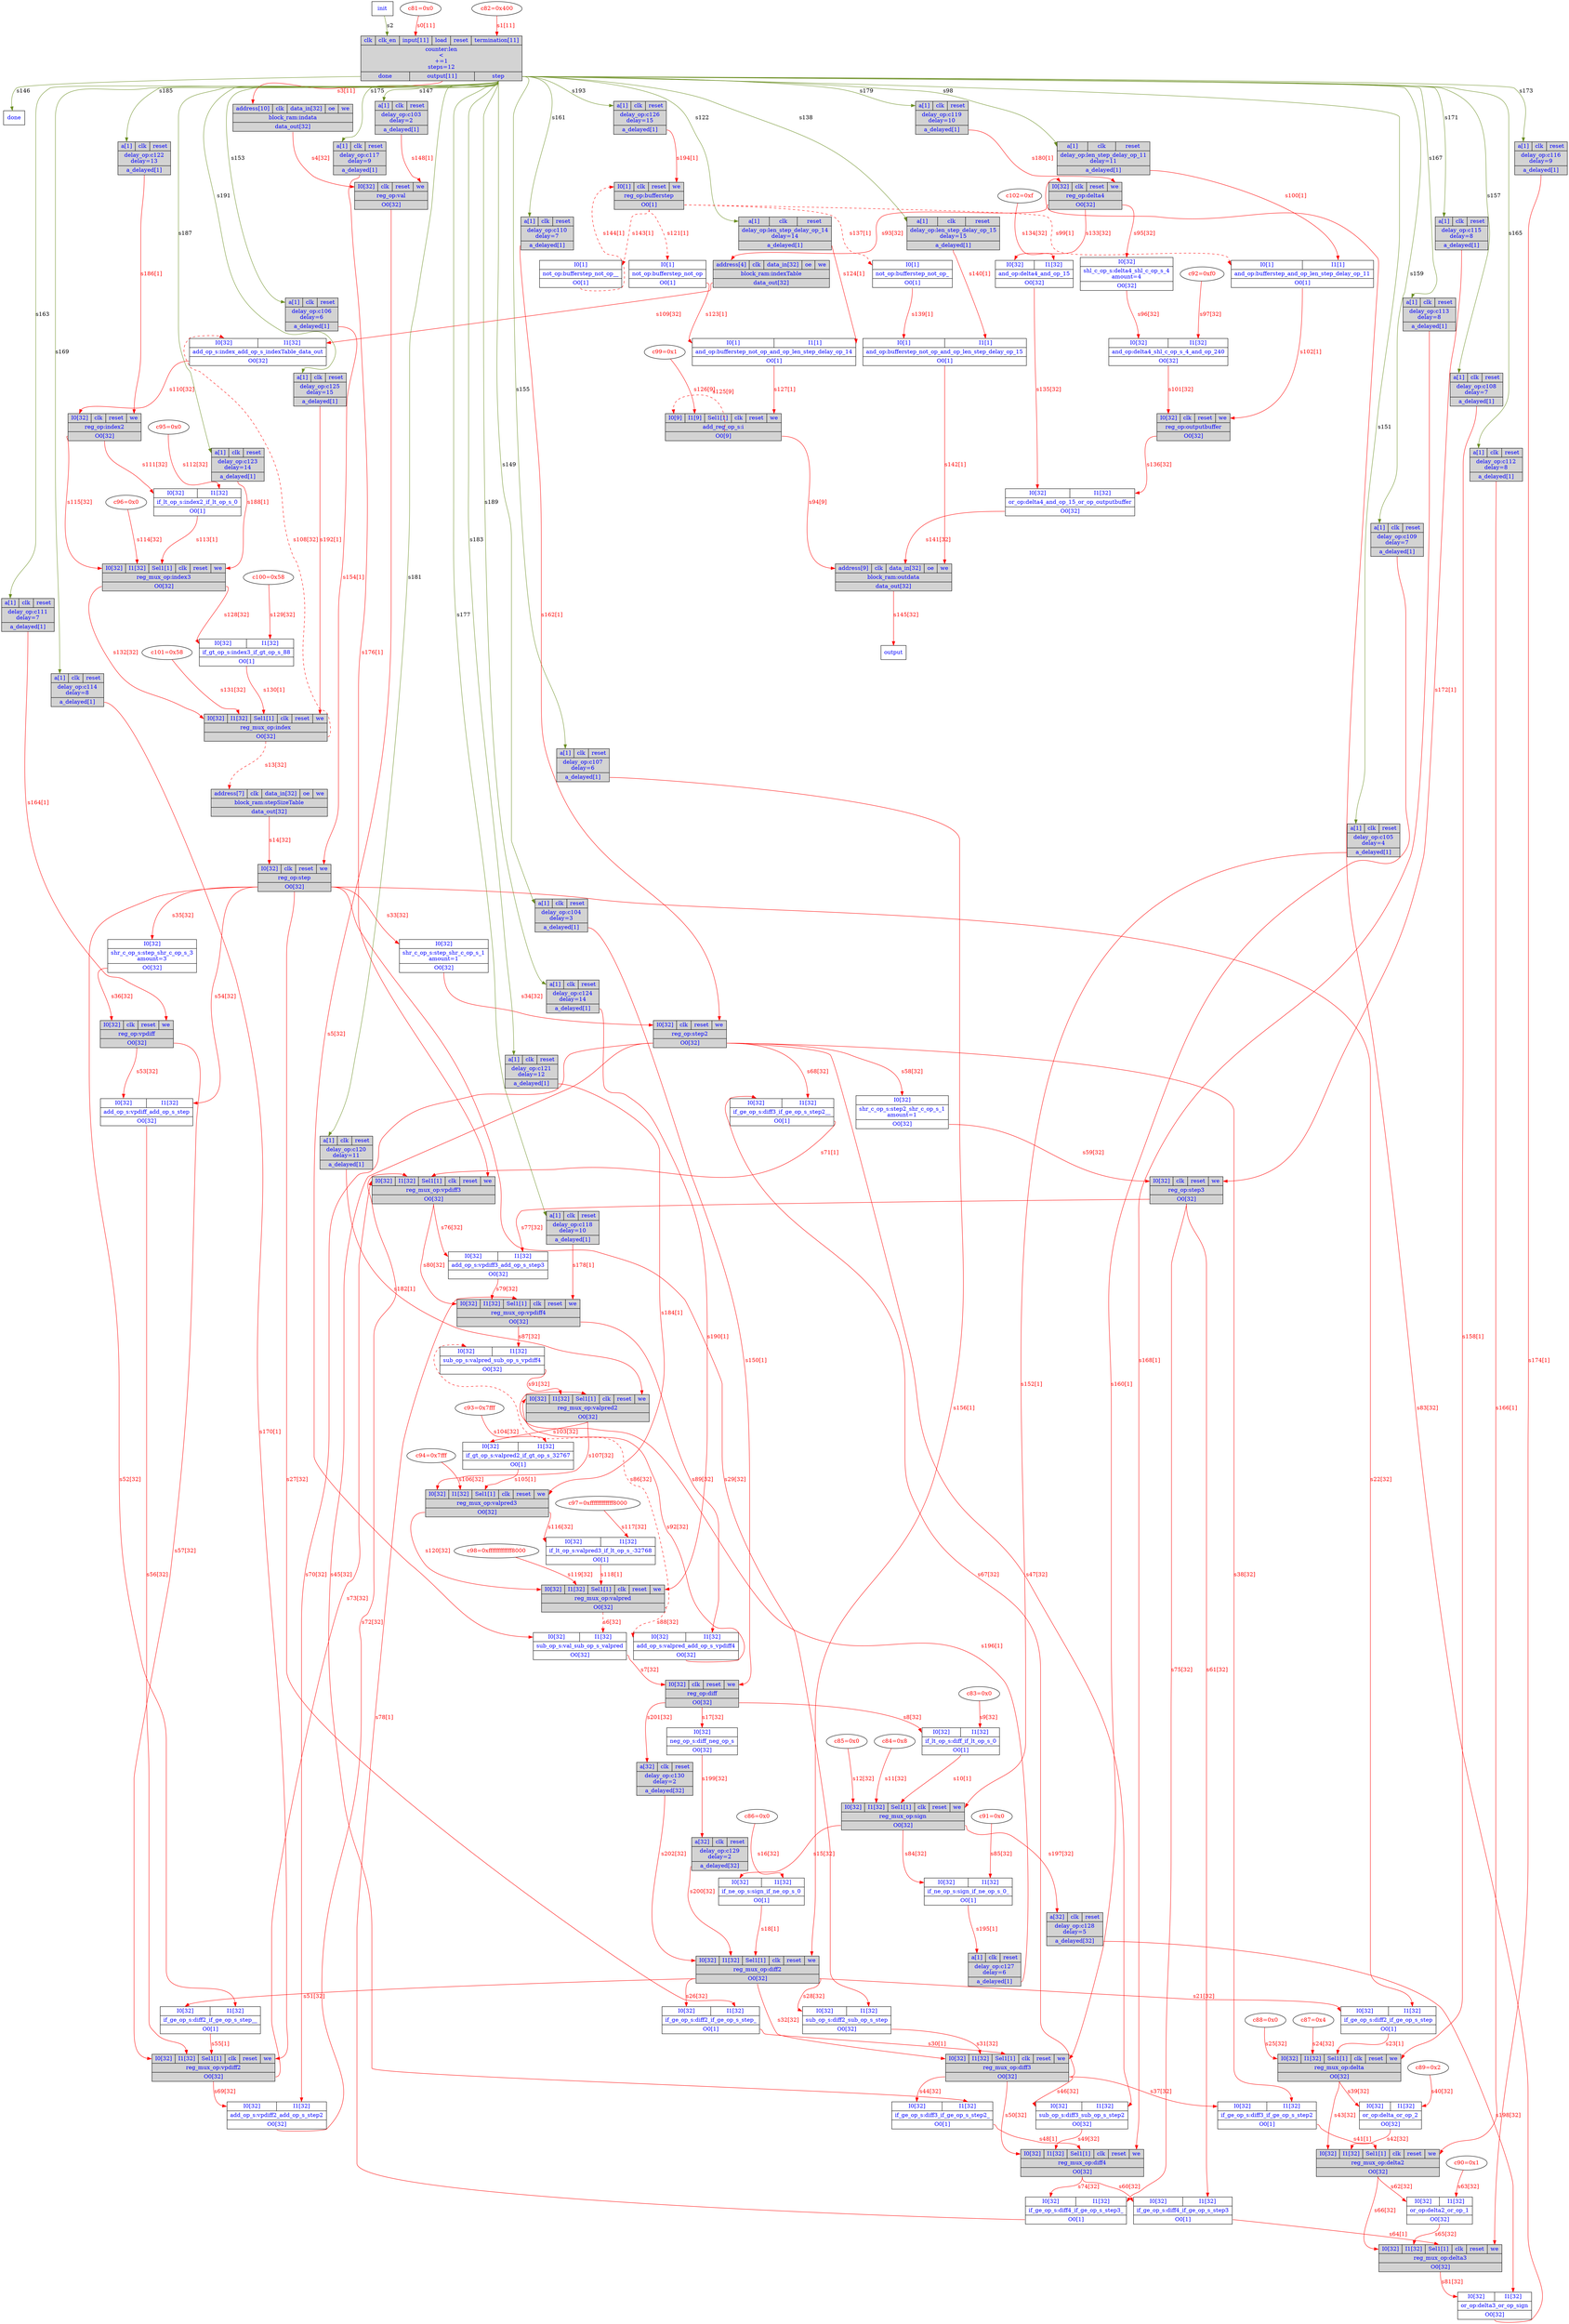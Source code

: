 digraph adpcm_coder {
	// Components (Nodes)
	"done" [shape=msquare fontcolor=blue label="done"];
	"c100" [fontcolor=red label="c100=0x58"];
	"indexTable" [shape=record, fontcolor=blue, style="filled", fillcolor="lightgray", label="{{<address>address[4]|<clk>clk|<data_in>data_in[32]|<oe>oe|<we>we}|block_ram:indexTable|{<data_out>data_out[32]}}"];
	"c89" [fontcolor=red label="c89=0x2"];
	"outdata" [shape=record, fontcolor=blue, style="filled", fillcolor="lightgray", label="{{<address>address[9]|<clk>clk|<data_in>data_in[32]|<oe>oe|<we>we}|block_ram:outdata|{<data_out>data_out[32]}}"];
	"c85" [fontcolor=red label="c85=0x0"];
	"c119" [shape=record, fontcolor=blue, style="filled", fillcolor="lightgray", label="{{<a>a[1]|<clk>clk|<reset>reset}|delay_op:c119\ndelay=10|{<a_delayed>a_delayed[1]}}"];
	"c104" [shape=record, fontcolor=blue, style="filled", fillcolor="lightgray", label="{{<a>a[1]|<clk>clk|<reset>reset}|delay_op:c104\ndelay=3|{<a_delayed>a_delayed[1]}}"];
	"diff3_if_ge_op_s_step2__" [shape=record, fontcolor=blue, label="{{<I0>I0[32]|<I1>I1[32]}|if_ge_op_s:diff3_if_ge_op_s_step2__|{<O0>O0[1]}}"];
	"step_shr_c_op_s_1" [shape=record, fontcolor=blue, label="{{<I0>I0[32]}|shr_c_op_s:step_shr_c_op_s_1\namount=1|{<O0>O0[32]}}"];
	"delta2" [shape=record, fontcolor=blue, style="filled", fillcolor="lightgray", label="{{<I0>I0[32]|<I1>I1[32]|<Sel1>Sel1[1]|<clk>clk|<reset>reset|<we>we}|reg_mux_op:delta2|{<O0>O0[32]}}"];
	"index3" [shape=record, fontcolor=blue, style="filled", fillcolor="lightgray", label="{{<I0>I0[32]|<I1>I1[32]|<Sel1>Sel1[1]|<clk>clk|<reset>reset|<we>we}|reg_mux_op:index3|{<O0>O0[32]}}"];
	"c123" [shape=record, fontcolor=blue, style="filled", fillcolor="lightgray", label="{{<a>a[1]|<clk>clk|<reset>reset}|delay_op:c123\ndelay=14|{<a_delayed>a_delayed[1]}}"];
	"c121" [shape=record, fontcolor=blue, style="filled", fillcolor="lightgray", label="{{<a>a[1]|<clk>clk|<reset>reset}|delay_op:c121\ndelay=12|{<a_delayed>a_delayed[1]}}"];
	"c125" [shape=record, fontcolor=blue, style="filled", fillcolor="lightgray", label="{{<a>a[1]|<clk>clk|<reset>reset}|delay_op:c125\ndelay=15|{<a_delayed>a_delayed[1]}}"];
	"stepSizeTable" [shape=record, fontcolor=blue, style="filled", fillcolor="lightgray", label="{{<address>address[7]|<clk>clk|<data_in>data_in[32]|<oe>oe|<we>we}|block_ram:stepSizeTable|{<data_out>data_out[32]}}"];
	"len_step_delay_op_14" [shape=record, fontcolor=blue, style="filled", fillcolor="lightgray", label="{{<a>a[1]|<clk>clk|<reset>reset}|delay_op:len_step_delay_op_14\ndelay=14|{<a_delayed>a_delayed[1]}}"];
	"valpred" [shape=record, fontcolor=blue, style="filled", fillcolor="lightgray", label="{{<I0>I0[32]|<I1>I1[32]|<Sel1>Sel1[1]|<clk>clk|<reset>reset|<we>we}|reg_mux_op:valpred|{<O0>O0[32]}}"];
	"index3_if_gt_op_s_88" [shape=record, fontcolor=blue, label="{{<I0>I0[32]|<I1>I1[32]}|if_gt_op_s:index3_if_gt_op_s_88|{<O0>O0[1]}}"];
	"indata" [shape=record, fontcolor=blue, style="filled", fillcolor="lightgray", label="{{<address>address[10]|<clk>clk|<data_in>data_in[32]|<oe>oe|<we>we}|block_ram:indata|{<data_out>data_out[32]}}"];
	"len" [shape=record, fontcolor=blue, style="filled", fillcolor="lightgray", label="{{<clk>clk|<clk_en>clk_en|<input>input[11]|<load>load|<reset>reset|<termination>termination[11]}|counter:len\n\<\n+=1\nsteps=12|{<done>done|<output>output[11]|<step>step}}"];
	"c87" [fontcolor=red label="c87=0x4"];
	"diff2_sub_op_s_step" [shape=record, fontcolor=blue, label="{{<I0>I0[32]|<I1>I1[32]}|sub_op_s:diff2_sub_op_s_step|{<O0>O0[32]}}"];
	"c102" [fontcolor=red label="c102=0xf"];
	"c117" [shape=record, fontcolor=blue, style="filled", fillcolor="lightgray", label="{{<a>a[1]|<clk>clk|<reset>reset}|delay_op:c117\ndelay=9|{<a_delayed>a_delayed[1]}}"];
	"diff3_if_ge_op_s_step2" [shape=record, fontcolor=blue, label="{{<I0>I0[32]|<I1>I1[32]}|if_ge_op_s:diff3_if_ge_op_s_step2|{<O0>O0[1]}}"];
	"c106" [shape=record, fontcolor=blue, style="filled", fillcolor="lightgray", label="{{<a>a[1]|<clk>clk|<reset>reset}|delay_op:c106\ndelay=6|{<a_delayed>a_delayed[1]}}"];
	"delta3_or_op_sign" [shape=record, fontcolor=blue, label="{{<I0>I0[32]|<I1>I1[32]}|or_op:delta3_or_op_sign|{<O0>O0[32]}}"];
	"vpdiff3_add_op_s_step3" [shape=record, fontcolor=blue, label="{{<I0>I0[32]|<I1>I1[32]}|add_op_s:vpdiff3_add_op_s_step3|{<O0>O0[32]}}"];
	"vpdiff3" [shape=record, fontcolor=blue, style="filled", fillcolor="lightgray", label="{{<I0>I0[32]|<I1>I1[32]|<Sel1>Sel1[1]|<clk>clk|<reset>reset|<we>we}|reg_mux_op:vpdiff3|{<O0>O0[32]}}"];
	"valpred_sub_op_s_vpdiff4" [shape=record, fontcolor=blue, label="{{<I0>I0[32]|<I1>I1[32]}|sub_op_s:valpred_sub_op_s_vpdiff4|{<O0>O0[32]}}"];
	"c81" [fontcolor=red label="c81=0x0"];
	"c83" [fontcolor=red label="c83=0x0"];
	"sign_if_ne_op_s_0" [shape=record, fontcolor=blue, label="{{<I0>I0[32]|<I1>I1[32]}|if_ne_op_s:sign_if_ne_op_s_0|{<O0>O0[1]}}"];
	"delta" [shape=record, fontcolor=blue, style="filled", fillcolor="lightgray", label="{{<I0>I0[32]|<I1>I1[32]|<Sel1>Sel1[1]|<clk>clk|<reset>reset|<we>we}|reg_mux_op:delta|{<O0>O0[32]}}"];
	"c96" [fontcolor=red label="c96=0x0"];
	"diff4" [shape=record, fontcolor=blue, style="filled", fillcolor="lightgray", label="{{<I0>I0[32]|<I1>I1[32]|<Sel1>Sel1[1]|<clk>clk|<reset>reset|<we>we}|reg_mux_op:diff4|{<O0>O0[32]}}"];
	"c111" [shape=record, fontcolor=blue, style="filled", fillcolor="lightgray", label="{{<a>a[1]|<clk>clk|<reset>reset}|delay_op:c111\ndelay=7|{<a_delayed>a_delayed[1]}}"];
	"c126" [shape=record, fontcolor=blue, style="filled", fillcolor="lightgray", label="{{<a>a[1]|<clk>clk|<reset>reset}|delay_op:c126\ndelay=15|{<a_delayed>a_delayed[1]}}"];
	"step2_shr_c_op_s_1" [shape=record, fontcolor=blue, label="{{<I0>I0[32]}|shr_c_op_s:step2_shr_c_op_s_1\namount=1|{<O0>O0[32]}}"];
	"c115" [shape=record, fontcolor=blue, style="filled", fillcolor="lightgray", label="{{<a>a[1]|<clk>clk|<reset>reset}|delay_op:c115\ndelay=8|{<a_delayed>a_delayed[1]}}"];
	"valpred2_if_gt_op_s_32767" [shape=record, fontcolor=blue, label="{{<I0>I0[32]|<I1>I1[32]}|if_gt_op_s:valpred2_if_gt_op_s_32767|{<O0>O0[1]}}"];
	"len_step_delay_op_11" [shape=record, fontcolor=blue, style="filled", fillcolor="lightgray", label="{{<a>a[1]|<clk>clk|<reset>reset}|delay_op:len_step_delay_op_11\ndelay=11|{<a_delayed>a_delayed[1]}}"];
	"delta4_shl_c_op_s_4" [shape=record, fontcolor=blue, label="{{<I0>I0[32]}|shl_c_op_s:delta4_shl_c_op_s_4\namount=4|{<O0>O0[32]}}"];
	"index_add_op_s_indexTable_data_out" [shape=record, fontcolor=blue, label="{{<I0>I0[32]|<I1>I1[32]}|add_op_s:index_add_op_s_indexTable_data_out|{<O0>O0[32]}}"];
	"step" [shape=record, fontcolor=blue, style="filled", fillcolor="lightgray", label="{{<I0>I0[32]|<clk>clk|<reset>reset|<we>we}|reg_op:step|{<O0>O0[32]}}"];
	"step2" [shape=record, fontcolor=blue, style="filled", fillcolor="lightgray", label="{{<I0>I0[32]|<clk>clk|<reset>reset|<we>we}|reg_op:step2|{<O0>O0[32]}}"];
	"step3" [shape=record, fontcolor=blue, style="filled", fillcolor="lightgray", label="{{<I0>I0[32]|<clk>clk|<reset>reset|<we>we}|reg_op:step3|{<O0>O0[32]}}"];
	"output" [shape=msquare fontcolor=blue label="output"];
	"c90" [fontcolor=red label="c90=0x1"];
	"c92" [fontcolor=red label="c92=0xf0"];
	"c109" [shape=record, fontcolor=blue, style="filled", fillcolor="lightgray", label="{{<a>a[1]|<clk>clk|<reset>reset}|delay_op:c109\ndelay=7|{<a_delayed>a_delayed[1]}}"];
	"diff_if_lt_op_s_0" [shape=record, fontcolor=blue, label="{{<I0>I0[32]|<I1>I1[32]}|if_lt_op_s:diff_if_lt_op_s_0|{<O0>O0[1]}}"];
	"c98" [fontcolor=red label="c98=0xffffffffffff8000"];
	"diff2" [shape=record, fontcolor=blue, style="filled", fillcolor="lightgray", label="{{<I0>I0[32]|<I1>I1[32]|<Sel1>Sel1[1]|<clk>clk|<reset>reset|<we>we}|reg_mux_op:diff2|{<O0>O0[32]}}"];
	"c94" [fontcolor=red label="c94=0x7fff"];
	"c128" [shape=record, fontcolor=blue, style="filled", fillcolor="lightgray", label="{{<a>a[32]|<clk>clk|<reset>reset}|delay_op:c128\ndelay=5|{<a_delayed>a_delayed[32]}}"];
	"c113" [shape=record, fontcolor=blue, style="filled", fillcolor="lightgray", label="{{<a>a[1]|<clk>clk|<reset>reset}|delay_op:c113\ndelay=8|{<a_delayed>a_delayed[1]}}"];
	"valpred_add_op_s_vpdiff4" [shape=record, fontcolor=blue, label="{{<I0>I0[32]|<I1>I1[32]}|add_op_s:valpred_add_op_s_vpdiff4|{<O0>O0[32]}}"];
	"delta2_or_op_1" [shape=record, fontcolor=blue, label="{{<I0>I0[32]|<I1>I1[32]}|or_op:delta2_or_op_1|{<O0>O0[32]}}"];
	"vpdiff_add_op_s_step" [shape=record, fontcolor=blue, label="{{<I0>I0[32]|<I1>I1[32]}|add_op_s:vpdiff_add_op_s_step|{<O0>O0[32]}}"];
	"delta4_and_op_15_or_op_outputbuffer" [shape=record, fontcolor=blue, label="{{<I0>I0[32]|<I1>I1[32]}|or_op:delta4_and_op_15_or_op_outputbuffer|{<O0>O0[32]}}"];
	"c130" [shape=record, fontcolor=blue, style="filled", fillcolor="lightgray", label="{{<a>a[32]|<clk>clk|<reset>reset}|delay_op:c130\ndelay=2|{<a_delayed>a_delayed[32]}}"];
	"val" [shape=record, fontcolor=blue, style="filled", fillcolor="lightgray", label="{{<I0>I0[32]|<clk>clk|<reset>reset|<we>we}|reg_op:val|{<O0>O0[32]}}"];
	"bufferstep_not_op__" [shape=record, fontcolor=blue, label="{{<I0>I0[1]}|not_op:bufferstep_not_op__|{<O0>O0[1]}}"];
	"len_step_delay_op_15" [shape=record, fontcolor=blue, style="filled", fillcolor="lightgray", label="{{<a>a[1]|<clk>clk|<reset>reset}|delay_op:len_step_delay_op_15\ndelay=15|{<a_delayed>a_delayed[1]}}"];
	"index2_if_lt_op_s_0" [shape=record, fontcolor=blue, label="{{<I0>I0[32]|<I1>I1[32]}|if_lt_op_s:index2_if_lt_op_s_0|{<O0>O0[1]}}"];
	"c122" [shape=record, fontcolor=blue, style="filled", fillcolor="lightgray", label="{{<a>a[1]|<clk>clk|<reset>reset}|delay_op:c122\ndelay=13|{<a_delayed>a_delayed[1]}}"];
	"sign_if_ne_op_s_0_" [shape=record, fontcolor=blue, label="{{<I0>I0[32]|<I1>I1[32]}|if_ne_op_s:sign_if_ne_op_s_0_|{<O0>O0[1]}}"];
	"diff4_if_ge_op_s_step3_" [shape=record, fontcolor=blue, label="{{<I0>I0[32]|<I1>I1[32]}|if_ge_op_s:diff4_if_ge_op_s_step3_|{<O0>O0[1]}}"];
	"c118" [shape=record, fontcolor=blue, style="filled", fillcolor="lightgray", label="{{<a>a[1]|<clk>clk|<reset>reset}|delay_op:c118\ndelay=10|{<a_delayed>a_delayed[1]}}"];
	"c107" [shape=record, fontcolor=blue, style="filled", fillcolor="lightgray", label="{{<a>a[1]|<clk>clk|<reset>reset}|delay_op:c107\ndelay=6|{<a_delayed>a_delayed[1]}}"];
	"diff3" [shape=record, fontcolor=blue, style="filled", fillcolor="lightgray", label="{{<I0>I0[32]|<I1>I1[32]|<Sel1>Sel1[1]|<clk>clk|<reset>reset|<we>we}|reg_mux_op:diff3|{<O0>O0[32]}}"];
	"c103" [shape=record, fontcolor=blue, style="filled", fillcolor="lightgray", label="{{<a>a[1]|<clk>clk|<reset>reset}|delay_op:c103\ndelay=2|{<a_delayed>a_delayed[1]}}"];
	"delta_or_op_2" [shape=record, fontcolor=blue, label="{{<I0>I0[32]|<I1>I1[32]}|or_op:delta_or_op_2|{<O0>O0[32]}}"];
	"diff2_if_ge_op_s_step_" [shape=record, fontcolor=blue, label="{{<I0>I0[32]|<I1>I1[32]}|if_ge_op_s:diff2_if_ge_op_s_step_|{<O0>O0[1]}}"];
	"c86" [fontcolor=red label="c86=0x0"];
	"c84" [fontcolor=red label="c84=0x8"];
	"c88" [fontcolor=red label="c88=0x0"];
	"c82" [fontcolor=red label="c82=0x400"];
	"c120" [shape=record, fontcolor=blue, style="filled", fillcolor="lightgray", label="{{<a>a[1]|<clk>clk|<reset>reset}|delay_op:c120\ndelay=11|{<a_delayed>a_delayed[1]}}"];
	"vpdiff4" [shape=record, fontcolor=blue, style="filled", fillcolor="lightgray", label="{{<I0>I0[32]|<I1>I1[32]|<Sel1>Sel1[1]|<clk>clk|<reset>reset|<we>we}|reg_mux_op:vpdiff4|{<O0>O0[32]}}"];
	"c124" [shape=record, fontcolor=blue, style="filled", fillcolor="lightgray", label="{{<a>a[1]|<clk>clk|<reset>reset}|delay_op:c124\ndelay=14|{<a_delayed>a_delayed[1]}}"];
	"step_shr_c_op_s_3" [shape=record, fontcolor=blue, label="{{<I0>I0[32]}|shr_c_op_s:step_shr_c_op_s_3\namount=3|{<O0>O0[32]}}"];
	"diff3_if_ge_op_s_step2_" [shape=record, fontcolor=blue, label="{{<I0>I0[32]|<I1>I1[32]}|if_ge_op_s:diff3_if_ge_op_s_step2_|{<O0>O0[1]}}"];
	"c105" [shape=record, fontcolor=blue, style="filled", fillcolor="lightgray", label="{{<a>a[1]|<clk>clk|<reset>reset}|delay_op:c105\ndelay=4|{<a_delayed>a_delayed[1]}}"];
	"vpdiff2_add_op_s_step2" [shape=record, fontcolor=blue, label="{{<I0>I0[32]|<I1>I1[32]}|add_op_s:vpdiff2_add_op_s_step2|{<O0>O0[32]}}"];
	"bufferstep" [shape=record, fontcolor=blue, style="filled", fillcolor="lightgray", label="{{<I0>I0[1]|<clk>clk|<reset>reset|<we>we}|reg_op:bufferstep|{<O0>O0[1]}}"];
	"diff" [shape=record, fontcolor=blue, style="filled", fillcolor="lightgray", label="{{<I0>I0[32]|<clk>clk|<reset>reset|<we>we}|reg_op:diff|{<O0>O0[32]}}"];
	"i" [shape=record, fontcolor=blue, style="filled", fillcolor="lightgray", label="{{<I0>I0[9]|<I1>I1[9]|<Sel1>Sel1[1]|<clk>clk|<reset>reset|<we>we}|add_reg_op_s:i|{<O0>O0[9]}}"];
	"delta4" [shape=record, fontcolor=blue, style="filled", fillcolor="lightgray", label="{{<I0>I0[32]|<clk>clk|<reset>reset|<we>we}|reg_op:delta4|{<O0>O0[32]}}"];
	"c101" [fontcolor=red label="c101=0x58"];
	"c99" [fontcolor=red label="c99=0x1"];
	"valpred3_if_lt_op_s_-32768" [shape=record, fontcolor=blue, label="{{<I0>I0[32]|<I1>I1[32]}|if_lt_op_s:valpred3_if_lt_op_s_-32768|{<O0>O0[1]}}"];
	"index" [shape=record, fontcolor=blue, style="filled", fillcolor="lightgray", label="{{<I0>I0[32]|<I1>I1[32]|<Sel1>Sel1[1]|<clk>clk|<reset>reset|<we>we}|reg_mux_op:index|{<O0>O0[32]}}"];
	"bufferstep_not_op" [shape=record, fontcolor=blue, label="{{<I0>I0[1]}|not_op:bufferstep_not_op|{<O0>O0[1]}}"];
	"bufferstep_not_op_and_op_len_step_delay_op_14" [shape=record, fontcolor=blue, label="{{<I0>I0[1]|<I1>I1[1]}|and_op:bufferstep_not_op_and_op_len_step_delay_op_14|{<O0>O0[1]}}"];
	"bufferstep_and_op_len_step_delay_op_11" [shape=record, fontcolor=blue, label="{{<I0>I0[1]|<I1>I1[1]}|and_op:bufferstep_and_op_len_step_delay_op_11|{<O0>O0[1]}}"];
	"vpdiff2" [shape=record, fontcolor=blue, style="filled", fillcolor="lightgray", label="{{<I0>I0[32]|<I1>I1[32]|<Sel1>Sel1[1]|<clk>clk|<reset>reset|<we>we}|reg_mux_op:vpdiff2|{<O0>O0[32]}}"];
	"delta3" [shape=record, fontcolor=blue, style="filled", fillcolor="lightgray", label="{{<I0>I0[32]|<I1>I1[32]|<Sel1>Sel1[1]|<clk>clk|<reset>reset|<we>we}|reg_mux_op:delta3|{<O0>O0[32]}}"];
	"c129" [shape=record, fontcolor=blue, style="filled", fillcolor="lightgray", label="{{<a>a[32]|<clk>clk|<reset>reset}|delay_op:c129\ndelay=2|{<a_delayed>a_delayed[32]}}"];
	"c114" [shape=record, fontcolor=blue, style="filled", fillcolor="lightgray", label="{{<a>a[1]|<clk>clk|<reset>reset}|delay_op:c114\ndelay=8|{<a_delayed>a_delayed[1]}}"];
	"valpred2" [shape=record, fontcolor=blue, style="filled", fillcolor="lightgray", label="{{<I0>I0[32]|<I1>I1[32]|<Sel1>Sel1[1]|<clk>clk|<reset>reset|<we>we}|reg_mux_op:valpred2|{<O0>O0[32]}}"];
	"diff2_if_ge_op_s_step" [shape=record, fontcolor=blue, label="{{<I0>I0[32]|<I1>I1[32]}|if_ge_op_s:diff2_if_ge_op_s_step|{<O0>O0[1]}}"];
	"val_sub_op_s_valpred" [shape=record, fontcolor=blue, label="{{<I0>I0[32]|<I1>I1[32]}|sub_op_s:val_sub_op_s_valpred|{<O0>O0[32]}}"];
	"sign" [shape=record, fontcolor=blue, style="filled", fillcolor="lightgray", label="{{<I0>I0[32]|<I1>I1[32]|<Sel1>Sel1[1]|<clk>clk|<reset>reset|<we>we}|reg_mux_op:sign|{<O0>O0[32]}}"];
	"c110" [shape=record, fontcolor=blue, style="filled", fillcolor="lightgray", label="{{<a>a[1]|<clk>clk|<reset>reset}|delay_op:c110\ndelay=7|{<a_delayed>a_delayed[1]}}"];
	"c108" [shape=record, fontcolor=blue, style="filled", fillcolor="lightgray", label="{{<a>a[1]|<clk>clk|<reset>reset}|delay_op:c108\ndelay=7|{<a_delayed>a_delayed[1]}}"];
	"diff_neg_op_s" [shape=record, fontcolor=blue, label="{{<I0>I0[32]}|neg_op_s:diff_neg_op_s|{<O0>O0[32]}}"];
	"bufferstep_not_op_and_op_len_step_delay_op_15" [shape=record, fontcolor=blue, label="{{<I0>I0[1]|<I1>I1[1]}|and_op:bufferstep_not_op_and_op_len_step_delay_op_15|{<O0>O0[1]}}"];
	"bufferstep_not_op_" [shape=record, fontcolor=blue, label="{{<I0>I0[1]}|not_op:bufferstep_not_op_|{<O0>O0[1]}}"];
	"delta4_and_op_15" [shape=record, fontcolor=blue, label="{{<I0>I0[32]|<I1>I1[32]}|and_op:delta4_and_op_15|{<O0>O0[32]}}"];
	"valpred3" [shape=record, fontcolor=blue, style="filled", fillcolor="lightgray", label="{{<I0>I0[32]|<I1>I1[32]|<Sel1>Sel1[1]|<clk>clk|<reset>reset|<we>we}|reg_mux_op:valpred3|{<O0>O0[32]}}"];
	"delta4_shl_c_op_s_4_and_op_240" [shape=record, fontcolor=blue, label="{{<I0>I0[32]|<I1>I1[32]}|and_op:delta4_shl_c_op_s_4_and_op_240|{<O0>O0[32]}}"];
	"c127" [shape=record, fontcolor=blue, style="filled", fillcolor="lightgray", label="{{<a>a[1]|<clk>clk|<reset>reset}|delay_op:c127\ndelay=6|{<a_delayed>a_delayed[1]}}"];
	"diff2_if_ge_op_s_step__" [shape=record, fontcolor=blue, label="{{<I0>I0[32]|<I1>I1[32]}|if_ge_op_s:diff2_if_ge_op_s_step__|{<O0>O0[1]}}"];
	"c116" [shape=record, fontcolor=blue, style="filled", fillcolor="lightgray", label="{{<a>a[1]|<clk>clk|<reset>reset}|delay_op:c116\ndelay=9|{<a_delayed>a_delayed[1]}}"];
	"c112" [shape=record, fontcolor=blue, style="filled", fillcolor="lightgray", label="{{<a>a[1]|<clk>clk|<reset>reset}|delay_op:c112\ndelay=8|{<a_delayed>a_delayed[1]}}"];
	"diff4_if_ge_op_s_step3" [shape=record, fontcolor=blue, label="{{<I0>I0[32]|<I1>I1[32]}|if_ge_op_s:diff4_if_ge_op_s_step3|{<O0>O0[1]}}"];
	"diff3_sub_op_s_step2" [shape=record, fontcolor=blue, label="{{<I0>I0[32]|<I1>I1[32]}|sub_op_s:diff3_sub_op_s_step2|{<O0>O0[32]}}"];
	"c95" [fontcolor=red label="c95=0x0"];
	"c93" [fontcolor=red label="c93=0x7fff"];
	"c97" [fontcolor=red label="c97=0xffffffffffff8000"];
	"c91" [fontcolor=red label="c91=0x0"];
	"outputbuffer" [shape=record, fontcolor=blue, style="filled", fillcolor="lightgray", label="{{<I0>I0[32]|<clk>clk|<reset>reset|<we>we}|reg_op:outputbuffer|{<O0>O0[32]}}"];
	"index2" [shape=record, fontcolor=blue, style="filled", fillcolor="lightgray", label="{{<I0>I0[32]|<clk>clk|<reset>reset|<we>we}|reg_op:index2|{<O0>O0[32]}}"];
	"vpdiff" [shape=record, fontcolor=blue, style="filled", fillcolor="lightgray", label="{{<I0>I0[32]|<clk>clk|<reset>reset|<we>we}|reg_op:vpdiff|{<O0>O0[32]}}"];
	"init" [shape=msquare fontcolor=blue label="init"];

	// Signals (Edges)
	"c81" -> "len":input [label="s0[11]" color=red fontcolor=red];
	"c116":a_delayed -> "delta3":we [label="s174[1]" color=red fontcolor=red];
	"vpdiff4":O0 -> "valpred_add_op_s_vpdiff4":I1 [label="s89[32]" color=red fontcolor=red];
	"c91" -> "sign_if_ne_op_s_0_":I1 [label="s85[32]" color=red fontcolor=red];
	"c98" -> "valpred":I1 [label="s119[32]" color=red fontcolor=red];
	"c118":a_delayed -> "vpdiff4":we [label="s178[1]" color=red fontcolor=red];
	"diff2_if_ge_op_s_step_":O0 -> "diff3":Sel1 [label="s30[1]" color=red fontcolor=red];
	"step_shr_c_op_s_1":O0 -> "step2":I0 [label="s34[32]" color=red fontcolor=red];
	"diff4_if_ge_op_s_step3":O0 -> "delta3":Sel1 [label="s64[1]" color=red fontcolor=red];
	"bufferstep_not_op":O0 -> "bufferstep_not_op_and_op_len_step_delay_op_14":I0 [label="s123[1]" color=red fontcolor=red];
	"c83" -> "diff_if_lt_op_s_0":I1 [label="s9[32]" color=red fontcolor=red];
	"step2":O0 -> "diff3_if_ge_op_s_step2__":I1 [label="s68[32]" color=red fontcolor=red];
	"len":step -> "c106":a [label="s153" color=olivedrab];
	"index":O0 -> "stepSizeTable":address [label="s13[32]" color=red fontcolor=red style=dashed];
	"diff":O0 -> "diff_neg_op_s":I0 [label="s17[32]" color=red fontcolor=red];
	"len":step -> "c108":a [label="s157" color=olivedrab];
	"len":step -> "c110":a [label="s161" color=olivedrab];
	"bufferstep_and_op_len_step_delay_op_11":O0 -> "outputbuffer":we [label="s102[1]" color=red fontcolor=red];
	"c94" -> "valpred3":I1 [label="s106[32]" color=red fontcolor=red];
	"len":step -> "c125":a [label="s191" color=olivedrab];
	"diff2":O0 -> "diff2_if_ge_op_s_step__":I0 [label="s51[32]" color=red fontcolor=red];
	"step2":O0 -> "diff3_sub_op_s_step2":I1 [label="s47[32]" color=red fontcolor=red];
	"sign_if_ne_op_s_0_":O0 -> "c127":a [label="s195[1]" color=red fontcolor=red];
	"outputbuffer":O0 -> "delta4_and_op_15_or_op_outputbuffer":I1 [label="s136[32]" color=red fontcolor=red];
	"len_step_delay_op_15":a_delayed -> "bufferstep_not_op_and_op_len_step_delay_op_15":I1 [label="s140[1]" color=red fontcolor=red];
	"delta3":O0 -> "delta3_or_op_sign":I0 [label="s81[32]" color=red fontcolor=red];
	"step":O0 -> "diff2_if_ge_op_s_step":I1 [label="s22[32]" color=red fontcolor=red];
	"diff2":O0 -> "diff2_if_ge_op_s_step_":I0 [label="s26[32]" color=red fontcolor=red];
	"c114":a_delayed -> "vpdiff2":we [label="s170[1]" color=red fontcolor=red];
	"index2":O0 -> "index2_if_lt_op_s_0":I0 [label="s111[32]" color=red fontcolor=red];
	"c129":a_delayed -> "diff2":I1 [label="s200[32]" color=red fontcolor=red];
	"index2":O0 -> "index3":I0 [label="s115[32]" color=red fontcolor=red];
	"diff4":O0 -> "diff4_if_ge_op_s_step3":I0 [label="s60[32]" color=red fontcolor=red];
	"vpdiff_add_op_s_step":O0 -> "vpdiff2":I1 [label="s56[32]" color=red fontcolor=red];
	"outdata":data_out -> "output" [label="s145[32]" color=red fontcolor=red];
	"val":O0 -> "val_sub_op_s_valpred":I0 [label="s5[32]" color=red fontcolor=red];
	"c82" -> "len":termination [label="s1[11]" color=red fontcolor=red];
	"len":step -> "c104":a [label="s149" color=olivedrab];
	"len":step -> "c121":a [label="s183" color=olivedrab];
	"len":step -> "len_step_delay_op_11":a [label="s98" color=olivedrab];
	"i":O0 -> "outdata":address [label="s94[9]" color=red fontcolor=red];
	"index3":O0 -> "index3_if_gt_op_s_88":I0 [label="s128[32]" color=red fontcolor=red];
	"len":step -> "c123":a [label="s187" color=olivedrab];
	"delta":O0 -> "delta2":I0 [label="s43[32]" color=red fontcolor=red];
	"delta":O0 -> "delta_or_op_2":I0 [label="s39[32]" color=red fontcolor=red];
	"vpdiff2":O0 -> "vpdiff3":I0 [label="s73[32]" color=red fontcolor=red];
	"index3":O0 -> "index":I0 [label="s132[32]" color=red fontcolor=red];
	"sign_if_ne_op_s_0":O0 -> "diff2":Sel1 [label="s18[1]" color=red fontcolor=red];
	"step3":O0 -> "vpdiff3_add_op_s_step3":I1 [label="s77[32]" color=red fontcolor=red];
	"c110":a_delayed -> "step2":we [label="s162[1]" color=red fontcolor=red];
	"c112":a_delayed -> "delta2":we [label="s166[1]" color=red fontcolor=red];
	"c127":a_delayed -> "valpred2":Sel1 [label="s196[1]" color=red fontcolor=red];
	"bufferstep":O0 -> "bufferstep_not_op_":I0 [label="s137[1]" color=red fontcolor=red style=dashed];
	"step":O0 -> "diff2_if_ge_op_s_step__":I1 [label="s52[32]" color=red fontcolor=red];
	"diff3_if_ge_op_s_step2_":O0 -> "diff4":Sel1 [label="s48[1]" color=red fontcolor=red];
	"c125":a_delayed -> "index":we [label="s192[1]" color=red fontcolor=red];
	"valpred2":O0 -> "valpred3":I0 [label="s107[32]" color=red fontcolor=red];
	"valpred2":O0 -> "valpred2_if_gt_op_s_32767":I0 [label="s103[32]" color=red fontcolor=red];
	"step":O0 -> "diff2_if_ge_op_s_step_":I1 [label="s27[32]" color=red fontcolor=red];
	"valpred":O0 -> "valpred_sub_op_s_vpdiff4":I0 [label="s86[32]" color=red fontcolor=red style=dashed];
	"len":step -> "c115":a [label="s171" color=olivedrab];
	"len":step -> "c117":a [label="s175" color=olivedrab];
	"delta4_and_op_15_or_op_outputbuffer":O0 -> "outdata":data_in [label="s141[32]" color=red fontcolor=red];
	"valpred3":O0 -> "valpred":I0 [label="s120[32]" color=red fontcolor=red];
	"len_step_delay_op_14":a_delayed -> "bufferstep_not_op_and_op_len_step_delay_op_14":I1 [label="s124[1]" color=red fontcolor=red];
	"diff2_sub_op_s_step":O0 -> "diff3":I1 [label="s31[32]" color=red fontcolor=red];
	"step":O0 -> "step_shr_c_op_s_3":I0 [label="s35[32]" color=red fontcolor=red];
	"len":step -> "c119":a [label="s179" color=olivedrab];
	"stepSizeTable":data_out -> "step":I0 [label="s14[32]" color=red fontcolor=red];
	"diff_if_lt_op_s_0":O0 -> "sign":Sel1 [label="s10[1]" color=red fontcolor=red];
	"c108":a_delayed -> "delta":we [label="s158[1]" color=red fontcolor=red];
	"bufferstep":O0 -> "bufferstep_and_op_len_step_delay_op_11":I0 [label="s99[1]" color=red fontcolor=red style=dashed];
	"delta2_or_op_1":O0 -> "delta3":I1 [label="s65[32]" color=red fontcolor=red];
	"vpdiff2":O0 -> "vpdiff2_add_op_s_step2":I0 [label="s69[32]" color=red fontcolor=red];
	"c106":a_delayed -> "step":we [label="s154[1]" color=red fontcolor=red];
	"delta4":O0 -> "delta4_and_op_15":I0 [label="s133[32]" color=red fontcolor=red];
	"c89" -> "delta_or_op_2":I1 [label="s40[32]" color=red fontcolor=red];
	"diff3":O0 -> "diff3_if_ge_op_s_step2_":I0 [label="s44[32]" color=red fontcolor=red];
	"c100" -> "index3_if_gt_op_s_88":I1 [label="s129[32]" color=red fontcolor=red];
	"c123":a_delayed -> "index3":we [label="s188[1]" color=red fontcolor=red];
	"len":step -> "c113":a [label="s167" color=olivedrab];
	"diff2_if_ge_op_s_step":O0 -> "delta":Sel1 [label="s23[1]" color=red fontcolor=red];
	"index":O0 -> "index_add_op_s_indexTable_data_out":I0 [label="s108[32]" color=red fontcolor=red style=dashed];
	"diff4":O0 -> "diff4_if_ge_op_s_step3_":I0 [label="s74[32]" color=red fontcolor=red];
	"diff4_if_ge_op_s_step3_":O0 -> "vpdiff4":Sel1 [label="s78[1]" color=red fontcolor=red];
	"len":step -> "c111":a [label="s163" color=olivedrab];
	"len":done -> "done" [label="s146" color=olivedrab];
	"step3":O0 -> "diff4_if_ge_op_s_step3":I1 [label="s61[32]" color=red fontcolor=red];
	"vpdiff":O0 -> "vpdiff2":I0 [label="s57[32]" color=red fontcolor=red];
	"diff":O0 -> "c130":a [label="s201[32]" color=red fontcolor=red];
	"valpred3":O0 -> "valpred3_if_lt_op_s_-32768":I0 [label="s116[32]" color=red fontcolor=red];
	"c95" -> "index2_if_lt_op_s_0":I1 [label="s112[32]" color=red fontcolor=red];
	"step_shr_c_op_s_3":O0 -> "vpdiff":I0 [label="s36[32]" color=red fontcolor=red];
	"delta4":O0 -> "delta4_shl_c_op_s_4":I0 [label="s95[32]" color=red fontcolor=red];
	"c119":a_delayed -> "delta4":we [label="s180[1]" color=red fontcolor=red];
	"c121":a_delayed -> "valpred3":we [label="s184[1]" color=red fontcolor=red];
	"valpred_sub_op_s_vpdiff4":O0 -> "valpred2":I1 [label="s91[32]" color=red fontcolor=red];
	"c104":a_delayed -> "diff":we [label="s150[1]" color=red fontcolor=red];
	"valpred":O0 -> "val_sub_op_s_valpred":I1 [label="s6[32]" color=red fontcolor=red style=dashed];
	"init" -> "len":clk_en [label="s2" color=olivedrab];
	"len":step -> "c109":a [label="s159" color=olivedrab];
	"len_step_delay_op_11":a_delayed -> "bufferstep_and_op_len_step_delay_op_11":I1 [label="s100[1]" color=red fontcolor=red];
	"c84" -> "sign":I1 [label="s11[32]" color=red fontcolor=red];
	"sign":O0 -> "sign_if_ne_op_s_0":I0 [label="s15[32]" color=red fontcolor=red];
	"c93" -> "valpred2_if_gt_op_s_32767":I1 [label="s104[32]" color=red fontcolor=red];
	"step2":O0 -> "diff3_if_ge_op_s_step2_":I1 [label="s45[32]" color=red fontcolor=red];
	"len":step -> "c126":a [label="s193" color=olivedrab];
	"len":step -> "c124":a [label="s189" color=olivedrab];
	"bufferstep":O0 -> "bufferstep_not_op":I0 [label="s121[1]" color=red fontcolor=red style=dashed];
	"i":O0 -> "i":I0 [label="s125[9]" color=red fontcolor=red style=dashed];
	"len":step -> "c107":a [label="s155" color=olivedrab];
	"delta2":O0 -> "delta3":I0 [label="s66[32]" color=red fontcolor=red];
	"step2":O0 -> "vpdiff2_add_op_s_step2":I1 [label="s70[32]" color=red fontcolor=red];
	"vpdiff4":O0 -> "valpred_sub_op_s_vpdiff4":I1 [label="s87[32]" color=red fontcolor=red];
	"c115":a_delayed -> "step3":we [label="s172[1]" color=red fontcolor=red];
	"diff2":O0 -> "diff2_sub_op_s_step":I0 [label="s28[32]" color=red fontcolor=red];
	"diff2":O0 -> "diff3":I0 [label="s32[32]" color=red fontcolor=red];
	"c97" -> "valpred3_if_lt_op_s_-32768":I1 [label="s117[32]" color=red fontcolor=red];
	"c117":a_delayed -> "vpdiff3":we [label="s176[1]" color=red fontcolor=red];
	"diff3_sub_op_s_step2":O0 -> "diff4":I1 [label="s49[32]" color=red fontcolor=red];
	"vpdiff":O0 -> "vpdiff_add_op_s_step":I0 [label="s53[32]" color=red fontcolor=red];
	"sign":O0 -> "c128":a [label="s197[32]" color=red fontcolor=red];
	"len":step -> "len_step_delay_op_15":a [label="s138" color=olivedrab];
	"bufferstep_not_op_and_op_len_step_delay_op_15":O0 -> "outdata":we [label="s142[1]" color=red fontcolor=red];
	"delta3_or_op_sign":O0 -> "delta4":I0 [label="s83[32]" color=red fontcolor=red];
	"delta4_shl_c_op_s_4":O0 -> "delta4_shl_c_op_s_4_and_op_240":I0 [label="s96[32]" color=red fontcolor=red];
	"len":step -> "c120":a [label="s181" color=olivedrab];
	"diff3":O0 -> "diff3_if_ge_op_s_step2":I0 [label="s37[32]" color=red fontcolor=red];
	"diff3_if_ge_op_s_step2":O0 -> "delta2":Sel1 [label="s41[1]" color=red fontcolor=red];
	"c99" -> "i":I1 [label="s126[9]" color=red fontcolor=red];
	"len":step -> "c122":a [label="s185" color=olivedrab];
	"step2":O0 -> "step2_shr_c_op_s_1":I0 [label="s58[32]" color=red fontcolor=red];
	"delta2":O0 -> "delta2_or_op_1":I0 [label="s62[32]" color=red fontcolor=red];
	"len":step -> "c103":a [label="s147" color=olivedrab];
	"val_sub_op_s_valpred":O0 -> "diff":I0 [label="s7[32]" color=red fontcolor=red];
	"len":output -> "indata":address [label="s3[11]" color=red fontcolor=red];
	"len":step -> "c105":a [label="s151" color=olivedrab];
	"valpred_add_op_s_vpdiff4":O0 -> "valpred2":I0 [label="s92[32]" color=red fontcolor=red];
	"c113":a_delayed -> "diff4":we [label="s168[1]" color=red fontcolor=red];
	"indexTable":data_out -> "index_add_op_s_indexTable_data_out":I1 [label="s109[32]" color=red fontcolor=red];
	"c87" -> "delta":I1 [label="s24[32]" color=red fontcolor=red];
	"index2_if_lt_op_s_0":O0 -> "index3":Sel1 [label="s113[1]" color=red fontcolor=red];
	"step":O0 -> "vpdiff_add_op_s_step":I1 [label="s54[32]" color=red fontcolor=red];
	"c130":a_delayed -> "diff2":I0 [label="s202[32]" color=red fontcolor=red];
	"c128":a_delayed -> "delta3_or_op_sign":I1 [label="s198[32]" color=red fontcolor=red];
	"index3_if_gt_op_s_88":O0 -> "index":Sel1 [label="s130[1]" color=red fontcolor=red];
	"c102" -> "delta4_and_op_15":I1 [label="s134[32]" color=red fontcolor=red];
	"c111":a_delayed -> "vpdiff":we [label="s164[1]" color=red fontcolor=red];
	"step3":O0 -> "diff4_if_ge_op_s_step3_":I1 [label="s75[32]" color=red fontcolor=red];
	"vpdiff3_add_op_s_step3":O0 -> "vpdiff4":I1 [label="s79[32]" color=red fontcolor=red];
	"c90" -> "delta2_or_op_1":I1 [label="s63[32]" color=red fontcolor=red];
	"len":step -> "len_step_delay_op_14":a [label="s122" color=olivedrab];
	"valpred3_if_lt_op_s_-32768":O0 -> "valpred":Sel1 [label="s118[1]" color=red fontcolor=red];
	"len":step -> "c118":a [label="s177" color=olivedrab];
	"step":O0 -> "diff2_sub_op_s_step":I1 [label="s29[32]" color=red fontcolor=red];
	"step":O0 -> "step_shr_c_op_s_1":I0 [label="s33[32]" color=red fontcolor=red];
	"len":step -> "c116":a [label="s173" color=olivedrab];
	"sign":O0 -> "sign_if_ne_op_s_0_":I0 [label="s84[32]" color=red fontcolor=red];
	"valpred":O0 -> "valpred_add_op_s_vpdiff4":I0 [label="s88[32]" color=red fontcolor=red style=dashed];
	"bufferstep":O0 -> "bufferstep_not_op__":I0 [label="s143[1]" color=red fontcolor=red style=dashed];
	"bufferstep_not_op_":O0 -> "bufferstep_not_op_and_op_len_step_delay_op_15":I0 [label="s139[1]" color=red fontcolor=red];
	"diff3":O0 -> "diff4":I0 [label="s50[32]" color=red fontcolor=red];
	"delta4_and_op_15":O0 -> "delta4_and_op_15_or_op_outputbuffer":I0 [label="s135[32]" color=red fontcolor=red];
	"c126":a_delayed -> "bufferstep":we [label="s194[1]" color=red fontcolor=red];
	"c124":a_delayed -> "valpred":we [label="s190[1]" color=red fontcolor=red];
	"valpred2_if_gt_op_s_32767":O0 -> "valpred3":Sel1 [label="s105[1]" color=red fontcolor=red];
	"diff3":O0 -> "diff3_sub_op_s_step2":I0 [label="s46[32]" color=red fontcolor=red];
	"c86" -> "sign_if_ne_op_s_0":I1 [label="s16[32]" color=red fontcolor=red];
	"c85" -> "sign":I0 [label="s12[32]" color=red fontcolor=red];
	"c109":a_delayed -> "diff3":we [label="s160[1]" color=red fontcolor=red];
	"delta4_shl_c_op_s_4_and_op_240":O0 -> "outputbuffer":I0 [label="s101[32]" color=red fontcolor=red];
	"diff3_if_ge_op_s_step2__":O0 -> "vpdiff3":Sel1 [label="s71[1]" color=red fontcolor=red];
	"diff3":O0 -> "diff3_if_ge_op_s_step2__":I0 [label="s67[32]" color=red fontcolor=red];
	"c107":a_delayed -> "diff2":we [label="s156[1]" color=red fontcolor=red];
	"bufferstep_not_op__":O0 -> "bufferstep":I0 [label="s144[1]" color=red fontcolor=red style=dashed];
	"step2_shr_c_op_s_1":O0 -> "step3":I0 [label="s59[32]" color=red fontcolor=red];
	"diff_neg_op_s":O0 -> "c129":a [label="s199[32]" color=red fontcolor=red];
	"c96" -> "index3":I1 [label="s114[32]" color=red fontcolor=red];
	"diff2_if_ge_op_s_step__":O0 -> "vpdiff2":Sel1 [label="s55[1]" color=red fontcolor=red];
	"c88" -> "delta":I0 [label="s25[32]" color=red fontcolor=red];
	"diff2":O0 -> "diff2_if_ge_op_s_step":I0 [label="s21[32]" color=red fontcolor=red];
	"len":step -> "c114":a [label="s169" color=olivedrab];
	"index_add_op_s_indexTable_data_out":O0 -> "index2":I0 [label="s110[32]" color=red fontcolor=red];
	"vpdiff3":O0 -> "vpdiff3_add_op_s_step3":I0 [label="s76[32]" color=red fontcolor=red];
	"vpdiff3":O0 -> "vpdiff4":I0 [label="s80[32]" color=red fontcolor=red];
	"len":step -> "c112":a [label="s165" color=olivedrab];
	"vpdiff2_add_op_s_step2":O0 -> "vpdiff3":I1 [label="s72[32]" color=red fontcolor=red];
	"c101" -> "index":I1 [label="s131[32]" color=red fontcolor=red];
	"bufferstep_not_op_and_op_len_step_delay_op_14":O0 -> "i":we [label="s127[1]" color=red fontcolor=red];
	"c122":a_delayed -> "index2":we [label="s186[1]" color=red fontcolor=red];
	"step2":O0 -> "diff3_if_ge_op_s_step2":I1 [label="s38[32]" color=red fontcolor=red];
	"delta_or_op_2":O0 -> "delta2":I1 [label="s42[32]" color=red fontcolor=red];
	"c120":a_delayed -> "valpred2":we [label="s182[1]" color=red fontcolor=red];
	"delta4":O0 -> "indexTable":address [label="s93[32]" color=red fontcolor=red];
	"c92" -> "delta4_shl_c_op_s_4_and_op_240":I1 [label="s97[32]" color=red fontcolor=red];
	"c105":a_delayed -> "sign":we [label="s152[1]" color=red fontcolor=red];
	"diff":O0 -> "diff_if_lt_op_s_0":I0 [label="s8[32]" color=red fontcolor=red];
	"c103":a_delayed -> "val":we [label="s148[1]" color=red fontcolor=red];
	"indata":data_out -> "val":I0 [label="s4[32]" color=red fontcolor=red];
}